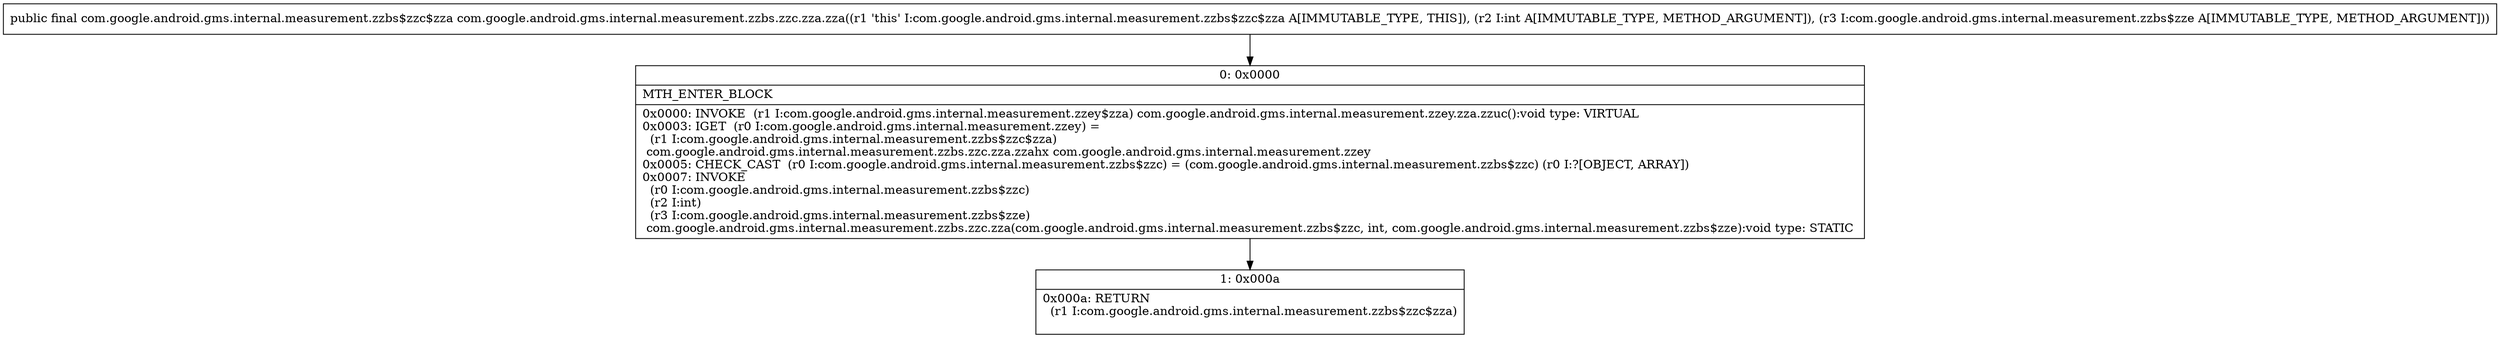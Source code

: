 digraph "CFG forcom.google.android.gms.internal.measurement.zzbs.zzc.zza.zza(ILcom\/google\/android\/gms\/internal\/measurement\/zzbs$zze;)Lcom\/google\/android\/gms\/internal\/measurement\/zzbs$zzc$zza;" {
Node_0 [shape=record,label="{0\:\ 0x0000|MTH_ENTER_BLOCK\l|0x0000: INVOKE  (r1 I:com.google.android.gms.internal.measurement.zzey$zza) com.google.android.gms.internal.measurement.zzey.zza.zzuc():void type: VIRTUAL \l0x0003: IGET  (r0 I:com.google.android.gms.internal.measurement.zzey) = \l  (r1 I:com.google.android.gms.internal.measurement.zzbs$zzc$zza)\l com.google.android.gms.internal.measurement.zzbs.zzc.zza.zzahx com.google.android.gms.internal.measurement.zzey \l0x0005: CHECK_CAST  (r0 I:com.google.android.gms.internal.measurement.zzbs$zzc) = (com.google.android.gms.internal.measurement.zzbs$zzc) (r0 I:?[OBJECT, ARRAY]) \l0x0007: INVOKE  \l  (r0 I:com.google.android.gms.internal.measurement.zzbs$zzc)\l  (r2 I:int)\l  (r3 I:com.google.android.gms.internal.measurement.zzbs$zze)\l com.google.android.gms.internal.measurement.zzbs.zzc.zza(com.google.android.gms.internal.measurement.zzbs$zzc, int, com.google.android.gms.internal.measurement.zzbs$zze):void type: STATIC \l}"];
Node_1 [shape=record,label="{1\:\ 0x000a|0x000a: RETURN  \l  (r1 I:com.google.android.gms.internal.measurement.zzbs$zzc$zza)\l \l}"];
MethodNode[shape=record,label="{public final com.google.android.gms.internal.measurement.zzbs$zzc$zza com.google.android.gms.internal.measurement.zzbs.zzc.zza.zza((r1 'this' I:com.google.android.gms.internal.measurement.zzbs$zzc$zza A[IMMUTABLE_TYPE, THIS]), (r2 I:int A[IMMUTABLE_TYPE, METHOD_ARGUMENT]), (r3 I:com.google.android.gms.internal.measurement.zzbs$zze A[IMMUTABLE_TYPE, METHOD_ARGUMENT])) }"];
MethodNode -> Node_0;
Node_0 -> Node_1;
}


